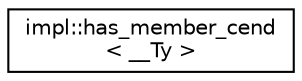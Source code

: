 digraph "类继承关系图"
{
  edge [fontname="Helvetica",fontsize="10",labelfontname="Helvetica",labelfontsize="10"];
  node [fontname="Helvetica",fontsize="10",shape=record];
  rankdir="LR";
  Node0 [label="impl::has_member_cend\l\< __Ty \>",height=0.2,width=0.4,color="black", fillcolor="white", style="filled",URL="$structimpl_1_1has__member__cend.html"];
}
